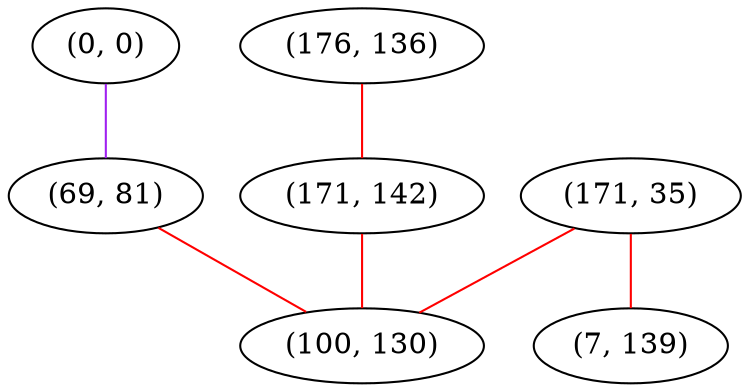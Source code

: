 graph "" {
"(0, 0)";
"(69, 81)";
"(176, 136)";
"(171, 35)";
"(171, 142)";
"(100, 130)";
"(7, 139)";
"(0, 0)" -- "(69, 81)"  [color=purple, key=0, weight=4];
"(69, 81)" -- "(100, 130)"  [color=red, key=0, weight=1];
"(176, 136)" -- "(171, 142)"  [color=red, key=0, weight=1];
"(171, 35)" -- "(7, 139)"  [color=red, key=0, weight=1];
"(171, 35)" -- "(100, 130)"  [color=red, key=0, weight=1];
"(171, 142)" -- "(100, 130)"  [color=red, key=0, weight=1];
}

